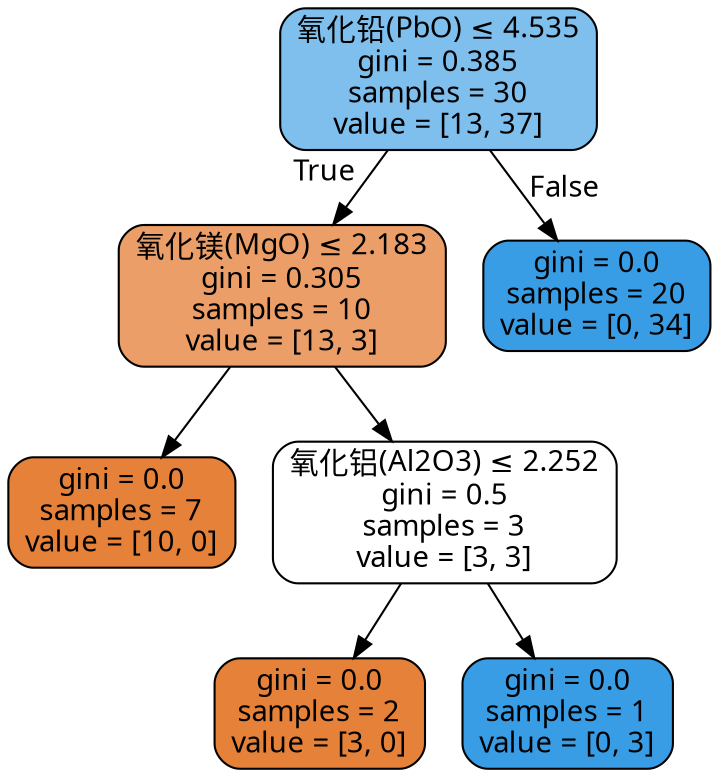digraph Tree {
node [shape=box, style="filled, rounded", color="black", fontname="DengXian"] ;
edge [fontname="DengXian"] ;
0 [label=<氧化铅(PbO) &le; 4.535<br/>gini = 0.385<br/>samples = 30<br/>value = [13, 37]>, fillcolor="#7fbfee"] ;
1 [label=<氧化镁(MgO) &le; 2.183<br/>gini = 0.305<br/>samples = 10<br/>value = [13, 3]>, fillcolor="#eb9e67"] ;
0 -> 1 [labeldistance=2.5, labelangle=45, headlabel="True"] ;
2 [label=<gini = 0.0<br/>samples = 7<br/>value = [10, 0]>, fillcolor="#e58139"] ;
1 -> 2 ;
3 [label=<氧化铝(Al2O3) &le; 2.252<br/>gini = 0.5<br/>samples = 3<br/>value = [3, 3]>, fillcolor="#ffffff"] ;
1 -> 3 ;
4 [label=<gini = 0.0<br/>samples = 2<br/>value = [3, 0]>, fillcolor="#e58139"] ;
3 -> 4 ;
5 [label=<gini = 0.0<br/>samples = 1<br/>value = [0, 3]>, fillcolor="#399de5"] ;
3 -> 5 ;
6 [label=<gini = 0.0<br/>samples = 20<br/>value = [0, 34]>, fillcolor="#399de5"] ;
0 -> 6 [labeldistance=2.5, labelangle=-45, headlabel="False"] ;
}